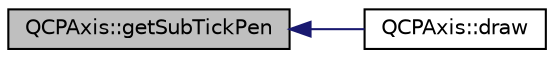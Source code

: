 digraph "QCPAxis::getSubTickPen"
{
  edge [fontname="Helvetica",fontsize="10",labelfontname="Helvetica",labelfontsize="10"];
  node [fontname="Helvetica",fontsize="10",shape=record];
  rankdir="LR";
  Node280 [label="QCPAxis::getSubTickPen",height=0.2,width=0.4,color="black", fillcolor="grey75", style="filled", fontcolor="black"];
  Node280 -> Node281 [dir="back",color="midnightblue",fontsize="10",style="solid",fontname="Helvetica"];
  Node281 [label="QCPAxis::draw",height=0.2,width=0.4,color="black", fillcolor="white", style="filled",URL="$d2/deb/class_q_c_p_axis.html#a258b1e783eda5cd14ec5552c696a424e"];
}
